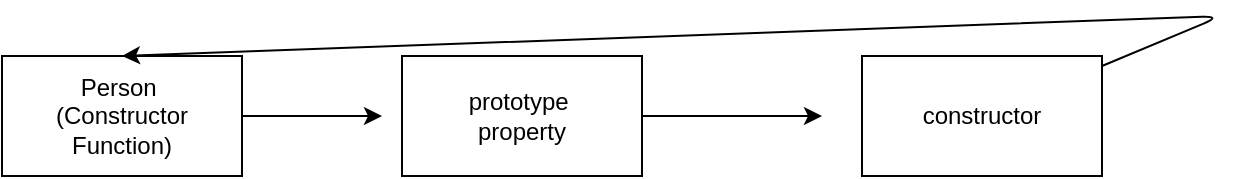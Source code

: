 <mxfile>
    <diagram id="urFroUENX1DEI-7YpSwz" name="Page-1">
        <mxGraphModel dx="670" dy="405" grid="1" gridSize="10" guides="1" tooltips="1" connect="1" arrows="1" fold="1" page="1" pageScale="1" pageWidth="827" pageHeight="1169" math="0" shadow="0">
            <root>
                <mxCell id="0"/>
                <mxCell id="1" parent="0"/>
                <mxCell id="3" style="edgeStyle=none;html=1;" edge="1" parent="1" source="2">
                    <mxGeometry relative="1" as="geometry">
                        <mxPoint x="260" y="120" as="targetPoint"/>
                    </mxGeometry>
                </mxCell>
                <mxCell id="2" value="Person&amp;nbsp;&lt;br&gt;(Constructor Function)" style="whiteSpace=wrap;html=1;" vertex="1" parent="1">
                    <mxGeometry x="70" y="90" width="120" height="60" as="geometry"/>
                </mxCell>
                <mxCell id="5" style="edgeStyle=none;html=1;" edge="1" parent="1" source="4">
                    <mxGeometry relative="1" as="geometry">
                        <mxPoint x="480" y="120" as="targetPoint"/>
                    </mxGeometry>
                </mxCell>
                <mxCell id="4" value="prototype&amp;nbsp;&lt;br&gt;property" style="whiteSpace=wrap;html=1;" vertex="1" parent="1">
                    <mxGeometry x="270" y="90" width="120" height="60" as="geometry"/>
                </mxCell>
                <mxCell id="8" style="edgeStyle=none;html=1;entryX=0.5;entryY=0;entryDx=0;entryDy=0;" edge="1" parent="1" source="6" target="2">
                    <mxGeometry relative="1" as="geometry">
                        <mxPoint x="130" y="50" as="targetPoint"/>
                        <Array as="points">
                            <mxPoint x="680" y="70"/>
                        </Array>
                    </mxGeometry>
                </mxCell>
                <mxCell id="6" value="constructor" style="whiteSpace=wrap;html=1;" vertex="1" parent="1">
                    <mxGeometry x="500" y="90" width="120" height="60" as="geometry"/>
                </mxCell>
            </root>
        </mxGraphModel>
    </diagram>
</mxfile>